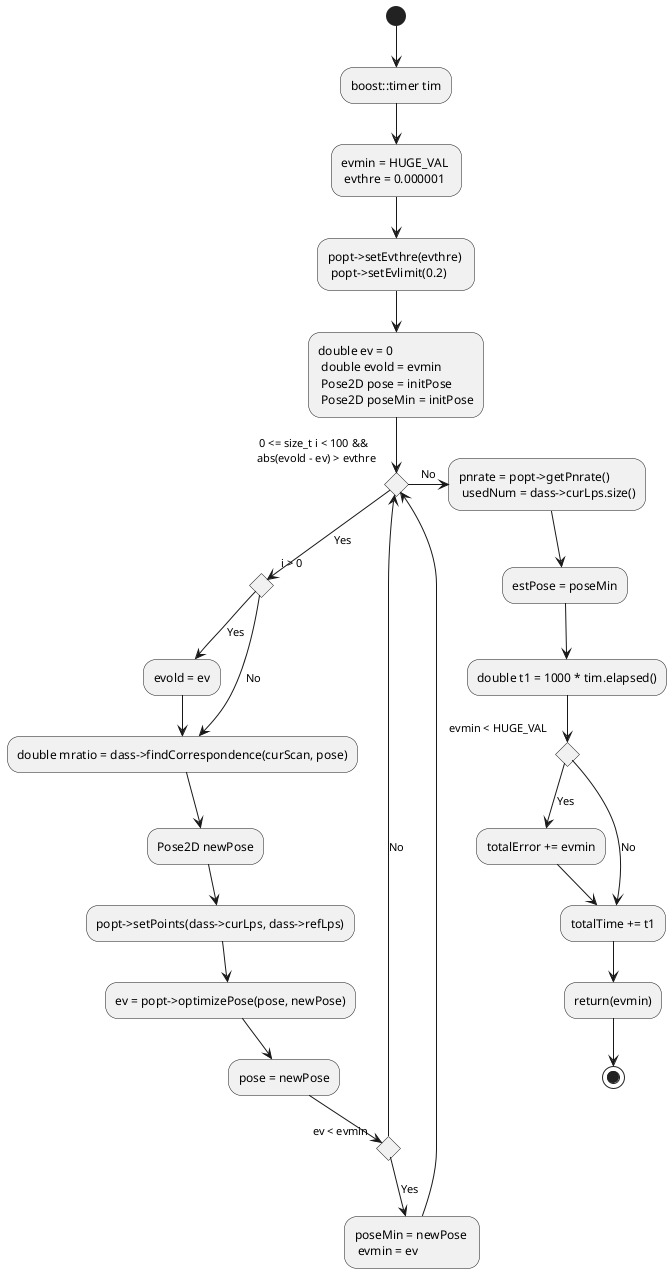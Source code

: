 @startuml

/'
    giving init pose, calculate est pose by ICP
    input1: Pose2D &initPose
    input2: Pose2D &estPose
'/

(*) --> "boost::timer tim"
--> "evmin = HUGE_VAL \n evthre = 0.000001"
--> "popt->setEvthre(evthre) \n popt->setEvlimit(0.2)"
--> "double ev = 0 \n double evold = evmin \n Pose2D pose = initPose \n Pose2D poseMin = initPose"
--> if "0 <= size_t i < 100 && \n abs(evold - ev) > evthre" as judge_i then
        --> [Yes] if "i > 0" as i0 then
                        --> [Yes] "evold = ev"
                        --> "double mratio = dass->findCorrespondence(curScan, pose)"
                  else
                        i0 --> [No] "double mratio = dass->findCorrespondence(curScan, pose)"
        --> "Pose2D newPose"
        --> "popt->setPoints(dass->curLps, dass->refLps)"
        --> "ev = popt->optimizePose(pose, newPose)"
        --> pose = newPose
        --> if "ev < evmin" as judge_ev then
            --> [Yes] "poseMin = newPose \n evmin = ev"
            --> judge_i
            else
            --> [No] judge_i
        else
        judge_i -> [No] "pnrate = popt->getPnrate() \n usedNum = dass->curLps.size()"
        --> "estPose = poseMin"
        --> "double t1 = 1000 * tim.elapsed()"
        --> if "evmin < HUGE_VAL" then
            --> [Yes] "totalError += evmin"
            --> "totalTime += t1"
            else
            --> [No] "totalTime += t1"
            --> return(evmin)
            --> (*)

@enduml